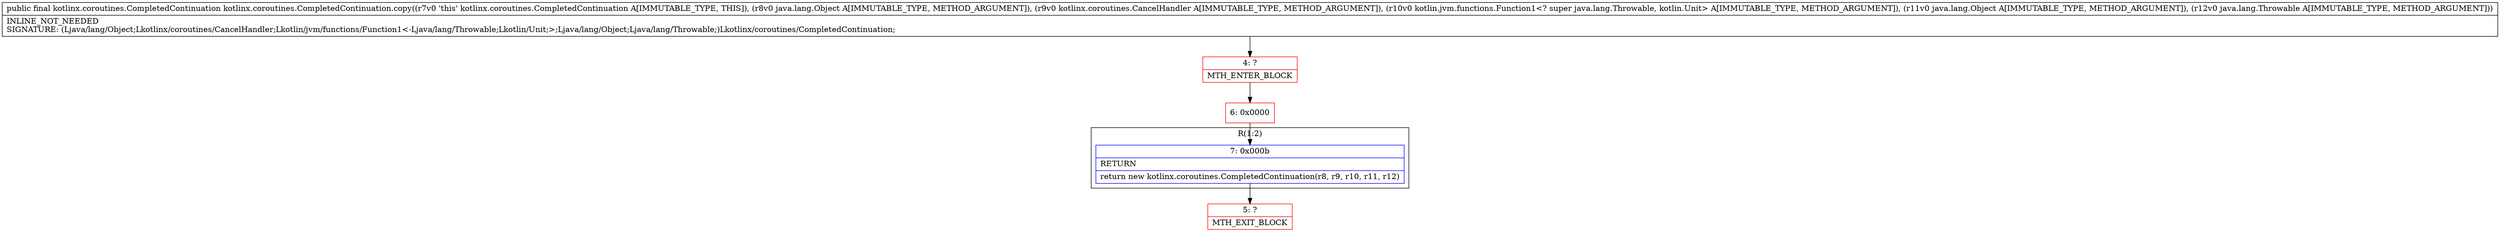 digraph "CFG forkotlinx.coroutines.CompletedContinuation.copy(Ljava\/lang\/Object;Lkotlinx\/coroutines\/CancelHandler;Lkotlin\/jvm\/functions\/Function1;Ljava\/lang\/Object;Ljava\/lang\/Throwable;)Lkotlinx\/coroutines\/CompletedContinuation;" {
subgraph cluster_Region_1814938147 {
label = "R(1:2)";
node [shape=record,color=blue];
Node_7 [shape=record,label="{7\:\ 0x000b|RETURN\l|return new kotlinx.coroutines.CompletedContinuation(r8, r9, r10, r11, r12)\l}"];
}
Node_4 [shape=record,color=red,label="{4\:\ ?|MTH_ENTER_BLOCK\l}"];
Node_6 [shape=record,color=red,label="{6\:\ 0x0000}"];
Node_5 [shape=record,color=red,label="{5\:\ ?|MTH_EXIT_BLOCK\l}"];
MethodNode[shape=record,label="{public final kotlinx.coroutines.CompletedContinuation kotlinx.coroutines.CompletedContinuation.copy((r7v0 'this' kotlinx.coroutines.CompletedContinuation A[IMMUTABLE_TYPE, THIS]), (r8v0 java.lang.Object A[IMMUTABLE_TYPE, METHOD_ARGUMENT]), (r9v0 kotlinx.coroutines.CancelHandler A[IMMUTABLE_TYPE, METHOD_ARGUMENT]), (r10v0 kotlin.jvm.functions.Function1\<? super java.lang.Throwable, kotlin.Unit\> A[IMMUTABLE_TYPE, METHOD_ARGUMENT]), (r11v0 java.lang.Object A[IMMUTABLE_TYPE, METHOD_ARGUMENT]), (r12v0 java.lang.Throwable A[IMMUTABLE_TYPE, METHOD_ARGUMENT]))  | INLINE_NOT_NEEDED\lSIGNATURE: (Ljava\/lang\/Object;Lkotlinx\/coroutines\/CancelHandler;Lkotlin\/jvm\/functions\/Function1\<\-Ljava\/lang\/Throwable;Lkotlin\/Unit;\>;Ljava\/lang\/Object;Ljava\/lang\/Throwable;)Lkotlinx\/coroutines\/CompletedContinuation;\l}"];
MethodNode -> Node_4;Node_7 -> Node_5;
Node_4 -> Node_6;
Node_6 -> Node_7;
}

